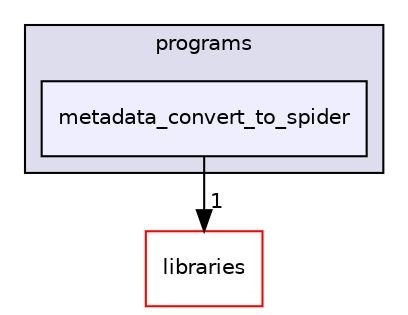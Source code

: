 digraph "xmipp/legacy/applications/programs/metadata_convert_to_spider" {
  compound=true
  node [ fontsize="10", fontname="Helvetica"];
  edge [ labelfontsize="10", labelfontname="Helvetica"];
  subgraph clusterdir_a205c211814f26c7bbd02dbfc70fcda8 {
    graph [ bgcolor="#ddddee", pencolor="black", label="programs" fontname="Helvetica", fontsize="10", URL="dir_a205c211814f26c7bbd02dbfc70fcda8.html"]
  dir_d7ea33d18c57a4eeb41cef9214251aba [shape=box, label="metadata_convert_to_spider", style="filled", fillcolor="#eeeeff", pencolor="black", URL="dir_d7ea33d18c57a4eeb41cef9214251aba.html"];
  }
  dir_ec5db26cfb72886407809adaaec84b8a [shape=box label="libraries" fillcolor="white" style="filled" color="red" URL="dir_ec5db26cfb72886407809adaaec84b8a.html"];
  dir_d7ea33d18c57a4eeb41cef9214251aba->dir_ec5db26cfb72886407809adaaec84b8a [headlabel="1", labeldistance=1.5 headhref="dir_000288_000324.html"];
}
